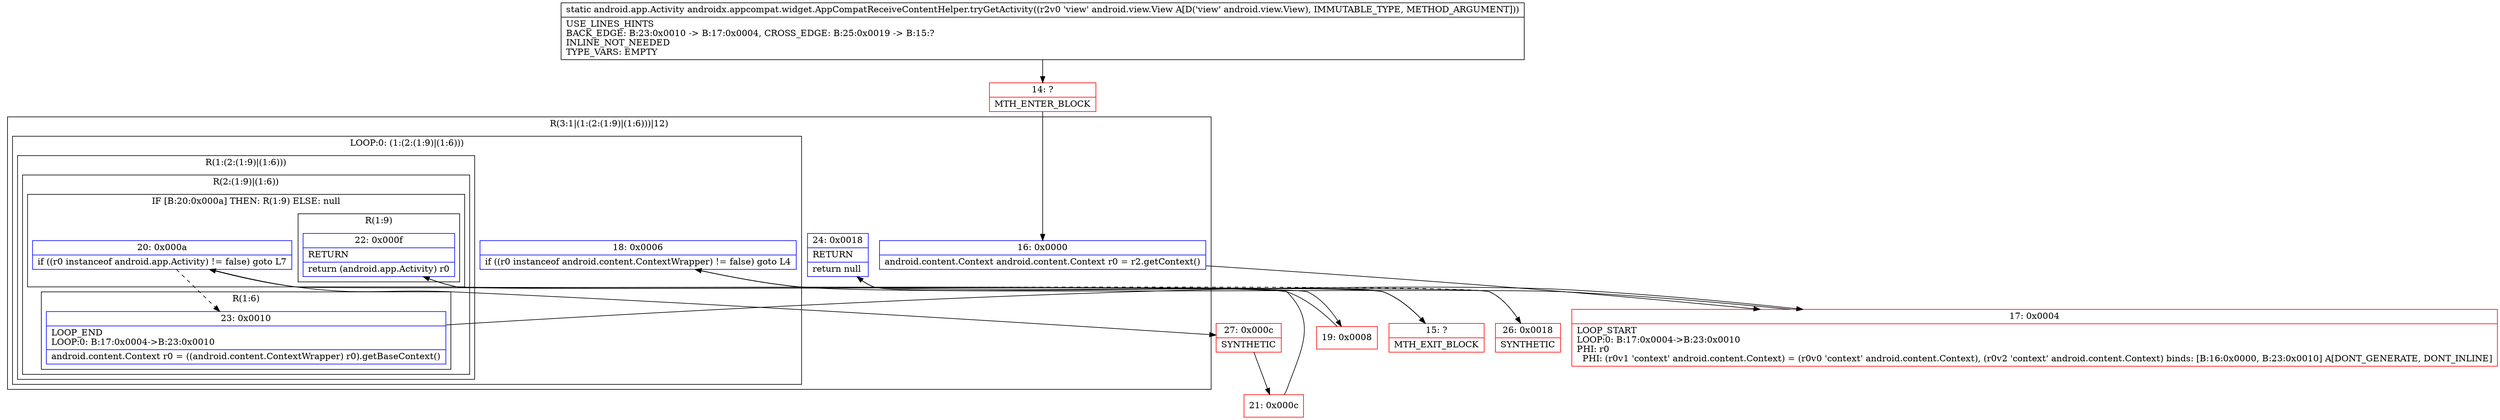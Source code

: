 digraph "CFG forandroidx.appcompat.widget.AppCompatReceiveContentHelper.tryGetActivity(Landroid\/view\/View;)Landroid\/app\/Activity;" {
subgraph cluster_Region_312055465 {
label = "R(3:1|(1:(2:(1:9)|(1:6)))|12)";
node [shape=record,color=blue];
Node_16 [shape=record,label="{16\:\ 0x0000|android.content.Context android.content.Context r0 = r2.getContext()\l}"];
subgraph cluster_LoopRegion_772694055 {
label = "LOOP:0: (1:(2:(1:9)|(1:6)))";
node [shape=record,color=blue];
Node_18 [shape=record,label="{18\:\ 0x0006|if ((r0 instanceof android.content.ContextWrapper) != false) goto L4\l}"];
subgraph cluster_Region_1312772833 {
label = "R(1:(2:(1:9)|(1:6)))";
node [shape=record,color=blue];
subgraph cluster_Region_2035661927 {
label = "R(2:(1:9)|(1:6))";
node [shape=record,color=blue];
subgraph cluster_IfRegion_775680588 {
label = "IF [B:20:0x000a] THEN: R(1:9) ELSE: null";
node [shape=record,color=blue];
Node_20 [shape=record,label="{20\:\ 0x000a|if ((r0 instanceof android.app.Activity) != false) goto L7\l}"];
subgraph cluster_Region_1892226556 {
label = "R(1:9)";
node [shape=record,color=blue];
Node_22 [shape=record,label="{22\:\ 0x000f|RETURN\l|return (android.app.Activity) r0\l}"];
}
}
subgraph cluster_Region_388772304 {
label = "R(1:6)";
node [shape=record,color=blue];
Node_23 [shape=record,label="{23\:\ 0x0010|LOOP_END\lLOOP:0: B:17:0x0004\-\>B:23:0x0010\l|android.content.Context r0 = ((android.content.ContextWrapper) r0).getBaseContext()\l}"];
}
}
}
}
Node_24 [shape=record,label="{24\:\ 0x0018|RETURN\l|return null\l}"];
}
Node_14 [shape=record,color=red,label="{14\:\ ?|MTH_ENTER_BLOCK\l}"];
Node_17 [shape=record,color=red,label="{17\:\ 0x0004|LOOP_START\lLOOP:0: B:17:0x0004\-\>B:23:0x0010\lPHI: r0 \l  PHI: (r0v1 'context' android.content.Context) = (r0v0 'context' android.content.Context), (r0v2 'context' android.content.Context) binds: [B:16:0x0000, B:23:0x0010] A[DONT_GENERATE, DONT_INLINE]\l}"];
Node_19 [shape=record,color=red,label="{19\:\ 0x0008}"];
Node_27 [shape=record,color=red,label="{27\:\ 0x000c|SYNTHETIC\l}"];
Node_21 [shape=record,color=red,label="{21\:\ 0x000c}"];
Node_15 [shape=record,color=red,label="{15\:\ ?|MTH_EXIT_BLOCK\l}"];
Node_26 [shape=record,color=red,label="{26\:\ 0x0018|SYNTHETIC\l}"];
MethodNode[shape=record,label="{static android.app.Activity androidx.appcompat.widget.AppCompatReceiveContentHelper.tryGetActivity((r2v0 'view' android.view.View A[D('view' android.view.View), IMMUTABLE_TYPE, METHOD_ARGUMENT]))  | USE_LINES_HINTS\lBACK_EDGE: B:23:0x0010 \-\> B:17:0x0004, CROSS_EDGE: B:25:0x0019 \-\> B:15:?\lINLINE_NOT_NEEDED\lTYPE_VARS: EMPTY\l}"];
MethodNode -> Node_14;Node_16 -> Node_17;
Node_18 -> Node_19;
Node_18 -> Node_26[style=dashed];
Node_20 -> Node_23[style=dashed];
Node_20 -> Node_27;
Node_22 -> Node_15;
Node_23 -> Node_17;
Node_24 -> Node_15;
Node_14 -> Node_16;
Node_17 -> Node_18;
Node_19 -> Node_20;
Node_27 -> Node_21;
Node_21 -> Node_22;
Node_26 -> Node_24;
}

